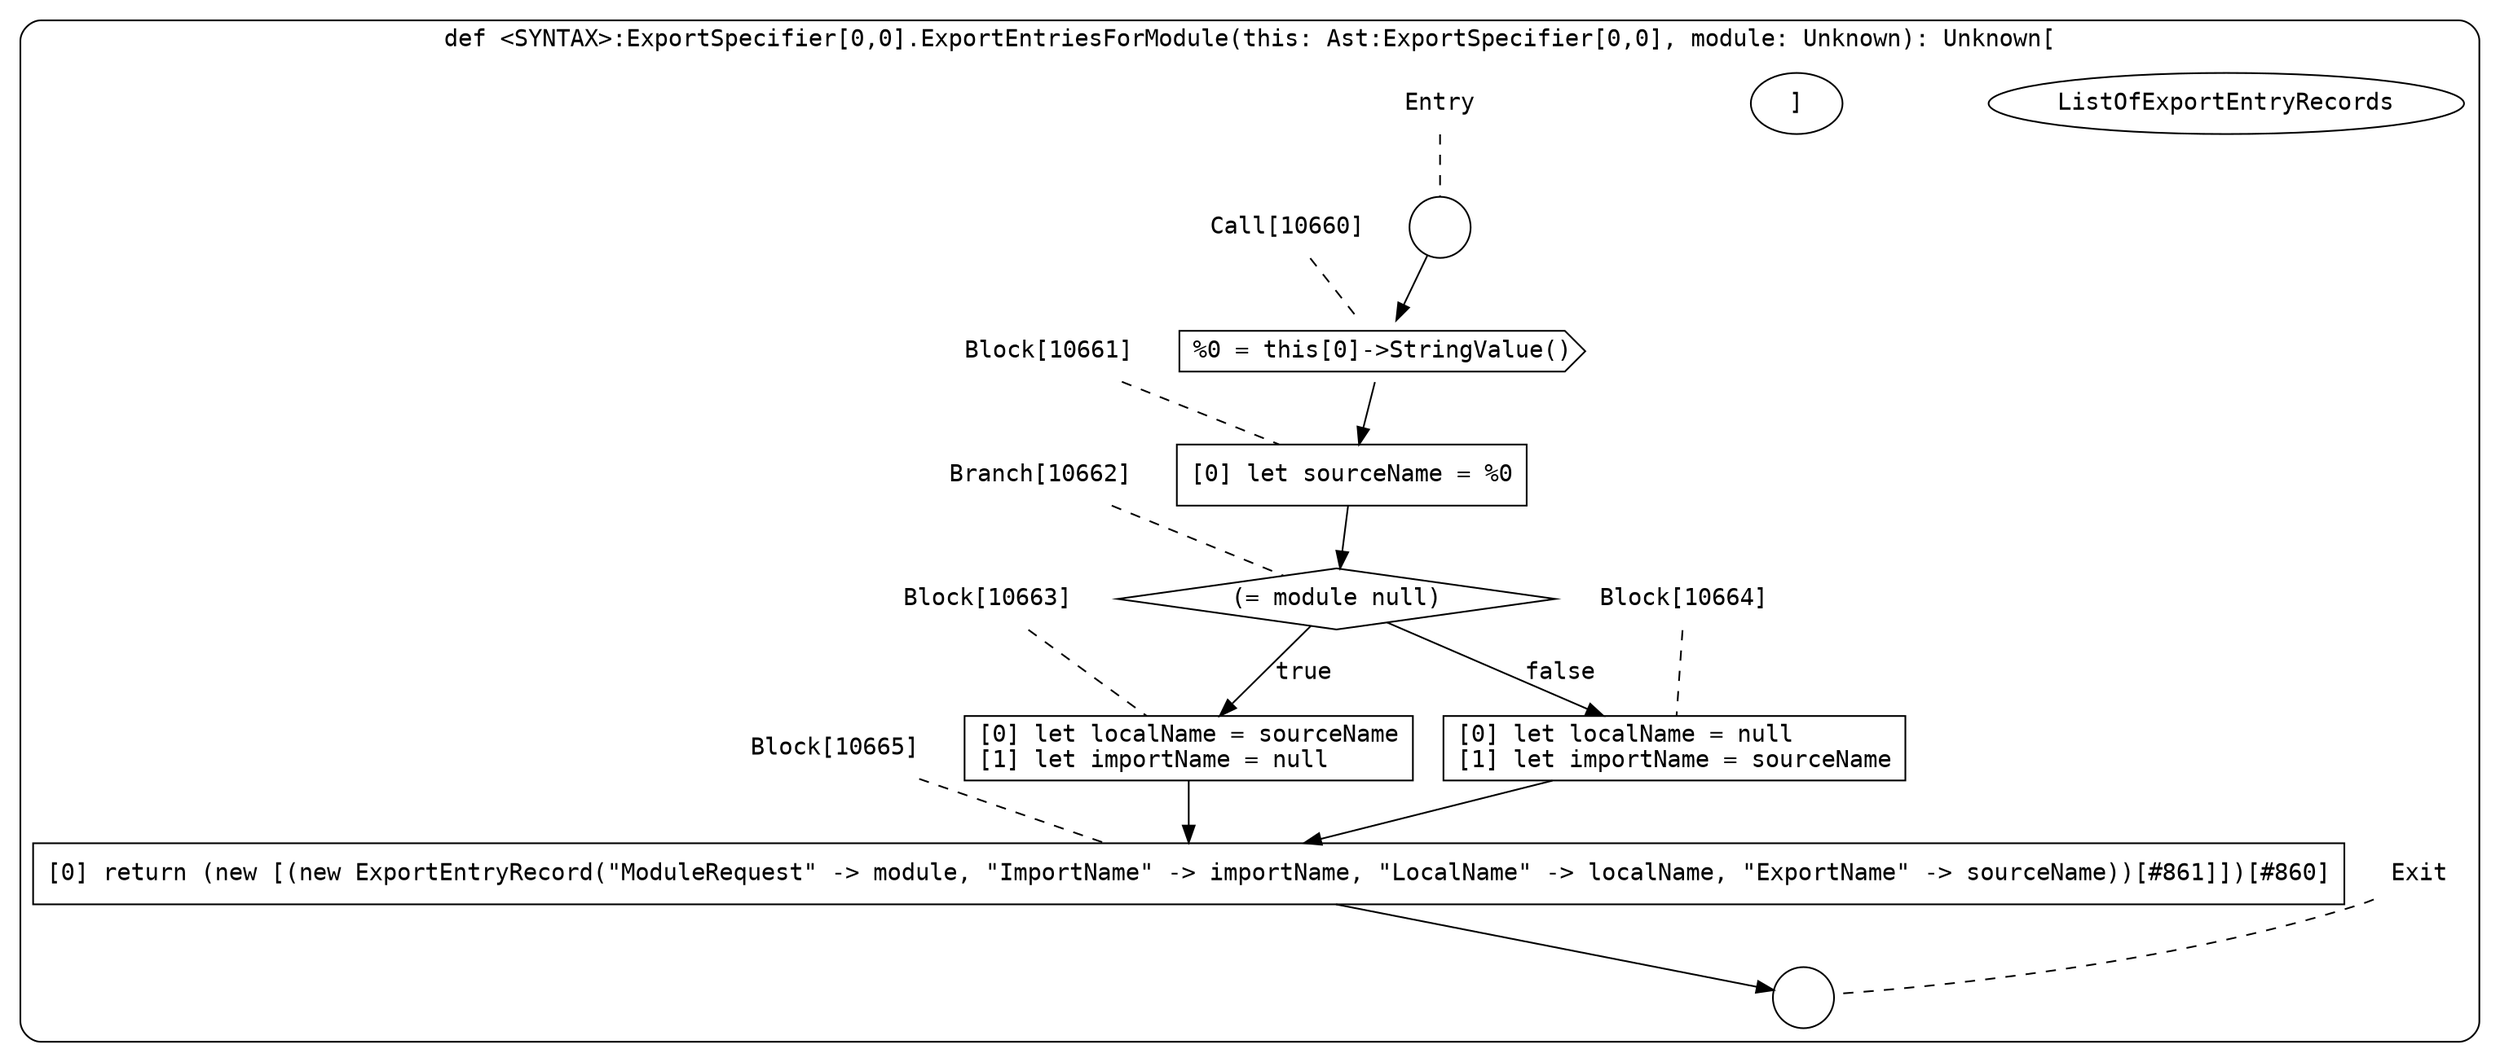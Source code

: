 digraph {
  graph [fontname = "Consolas"]
  node [fontname = "Consolas"]
  edge [fontname = "Consolas"]
  subgraph cluster1968 {
    label = "def <SYNTAX>:ExportSpecifier[0,0].ExportEntriesForModule(this: Ast:ExportSpecifier[0,0], module: Unknown): Unknown["ListOfExportEntryRecords"]"
    style = rounded
    cluster1968_entry_name [shape=none, label=<<font color="black">Entry</font>>]
    cluster1968_entry_name -> cluster1968_entry [arrowhead=none, color="black", style=dashed]
    cluster1968_entry [shape=circle label=" " color="black" fillcolor="white" style=filled]
    cluster1968_entry -> node10660 [color="black"]
    cluster1968_exit_name [shape=none, label=<<font color="black">Exit</font>>]
    cluster1968_exit_name -> cluster1968_exit [arrowhead=none, color="black", style=dashed]
    cluster1968_exit [shape=circle label=" " color="black" fillcolor="white" style=filled]
    node10660_name [shape=none, label=<<font color="black">Call[10660]</font>>]
    node10660_name -> node10660 [arrowhead=none, color="black", style=dashed]
    node10660 [shape=cds, label=<<font color="black">%0 = this[0]-&gt;StringValue()</font>> color="black" fillcolor="white", style=filled]
    node10660 -> node10661 [color="black"]
    node10661_name [shape=none, label=<<font color="black">Block[10661]</font>>]
    node10661_name -> node10661 [arrowhead=none, color="black", style=dashed]
    node10661 [shape=box, label=<<font color="black">[0] let sourceName = %0<BR ALIGN="LEFT"/></font>> color="black" fillcolor="white", style=filled]
    node10661 -> node10662 [color="black"]
    node10662_name [shape=none, label=<<font color="black">Branch[10662]</font>>]
    node10662_name -> node10662 [arrowhead=none, color="black", style=dashed]
    node10662 [shape=diamond, label=<<font color="black">(= module null)</font>> color="black" fillcolor="white", style=filled]
    node10662 -> node10663 [label=<<font color="black">true</font>> color="black"]
    node10662 -> node10664 [label=<<font color="black">false</font>> color="black"]
    node10663_name [shape=none, label=<<font color="black">Block[10663]</font>>]
    node10663_name -> node10663 [arrowhead=none, color="black", style=dashed]
    node10663 [shape=box, label=<<font color="black">[0] let localName = sourceName<BR ALIGN="LEFT"/>[1] let importName = null<BR ALIGN="LEFT"/></font>> color="black" fillcolor="white", style=filled]
    node10663 -> node10665 [color="black"]
    node10664_name [shape=none, label=<<font color="black">Block[10664]</font>>]
    node10664_name -> node10664 [arrowhead=none, color="black", style=dashed]
    node10664 [shape=box, label=<<font color="black">[0] let localName = null<BR ALIGN="LEFT"/>[1] let importName = sourceName<BR ALIGN="LEFT"/></font>> color="black" fillcolor="white", style=filled]
    node10664 -> node10665 [color="black"]
    node10665_name [shape=none, label=<<font color="black">Block[10665]</font>>]
    node10665_name -> node10665 [arrowhead=none, color="black", style=dashed]
    node10665 [shape=box, label=<<font color="black">[0] return (new [(new ExportEntryRecord(&quot;ModuleRequest&quot; -&gt; module, &quot;ImportName&quot; -&gt; importName, &quot;LocalName&quot; -&gt; localName, &quot;ExportName&quot; -&gt; sourceName))[#861]])[#860]<BR ALIGN="LEFT"/></font>> color="black" fillcolor="white", style=filled]
    node10665 -> cluster1968_exit [color="black"]
  }
}